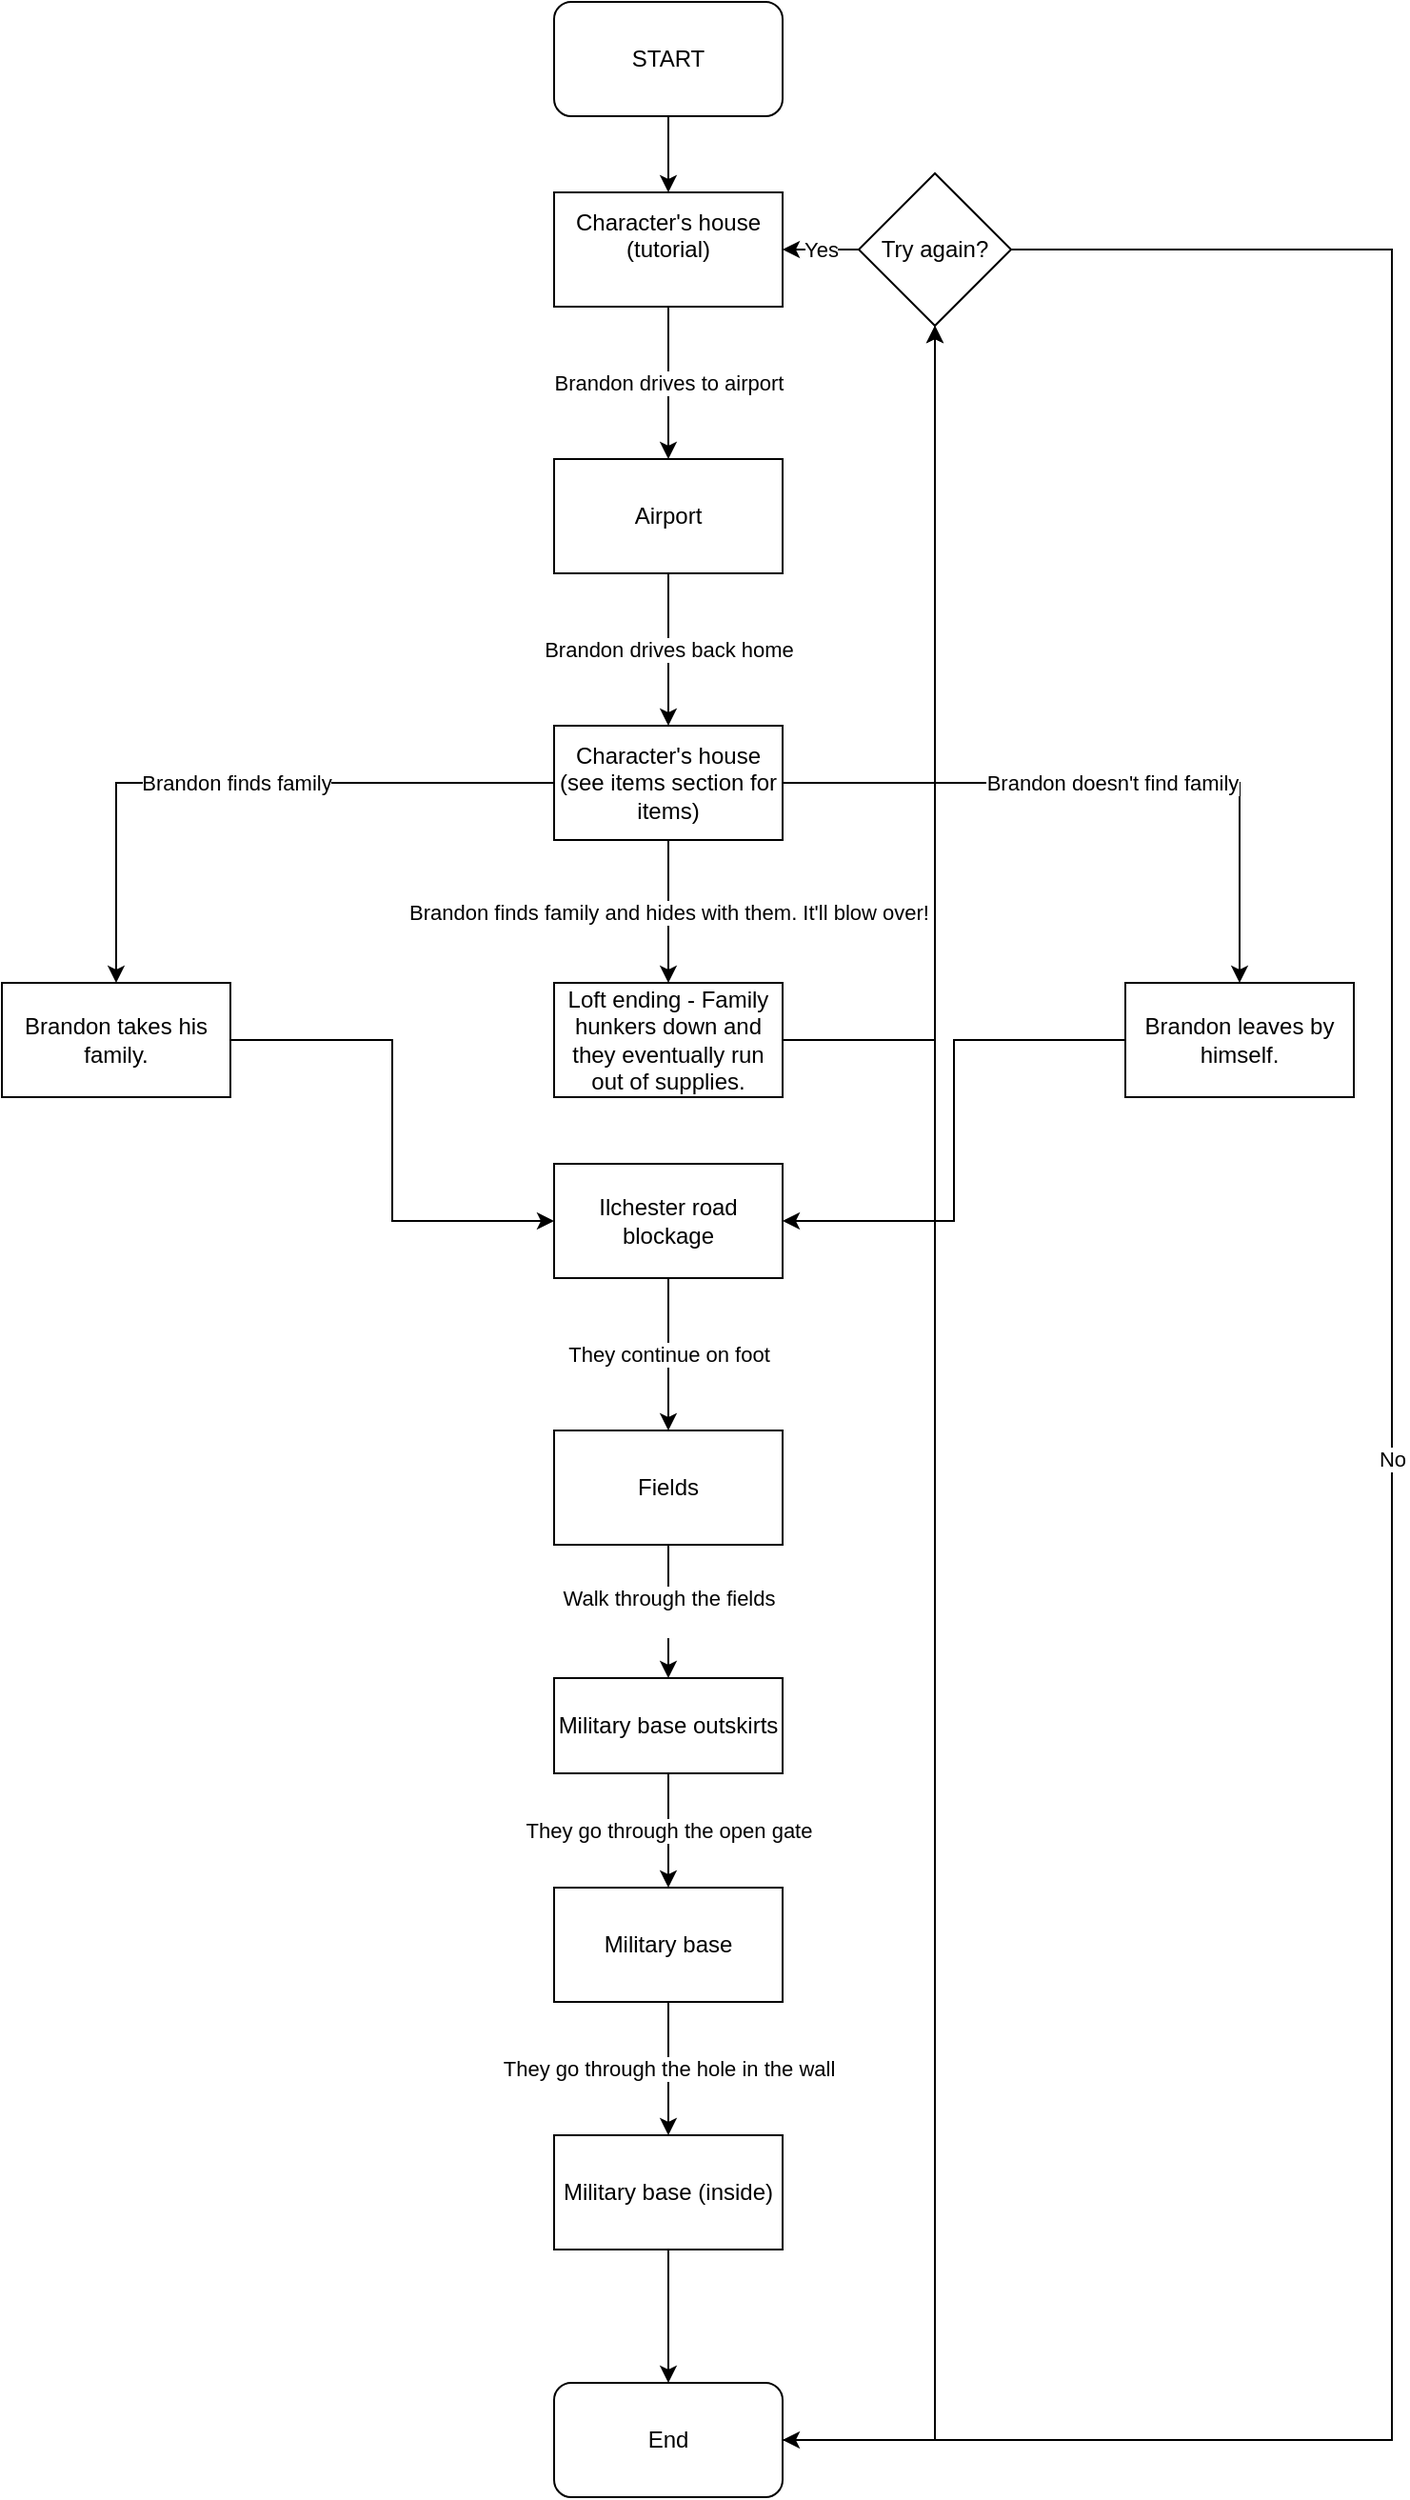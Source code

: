 <mxfile version="24.8.4">
  <diagram id="C5RBs43oDa-KdzZeNtuy" name="Page-1">
    <mxGraphModel grid="1" page="1" gridSize="10" guides="1" tooltips="1" connect="1" arrows="1" fold="1" pageScale="1" pageWidth="827" pageHeight="1310" math="0" shadow="0">
      <root>
        <mxCell id="WIyWlLk6GJQsqaUBKTNV-0" />
        <mxCell id="WIyWlLk6GJQsqaUBKTNV-1" parent="WIyWlLk6GJQsqaUBKTNV-0" />
        <mxCell id="Q-uth9ft7OJXz2bxUMMn-7" value="" style="edgeStyle=orthogonalEdgeStyle;rounded=0;orthogonalLoop=1;jettySize=auto;html=1;" edge="1" parent="WIyWlLk6GJQsqaUBKTNV-1" source="Q-uth9ft7OJXz2bxUMMn-0" target="Q-uth9ft7OJXz2bxUMMn-1">
          <mxGeometry relative="1" as="geometry" />
        </mxCell>
        <mxCell id="Q-uth9ft7OJXz2bxUMMn-0" value="START" style="rounded=1;whiteSpace=wrap;html=1;" vertex="1" parent="WIyWlLk6GJQsqaUBKTNV-1">
          <mxGeometry x="339" width="120" height="60" as="geometry" />
        </mxCell>
        <mxCell id="Q-uth9ft7OJXz2bxUMMn-5" value="Brandon drives to airport" style="edgeStyle=orthogonalEdgeStyle;rounded=0;orthogonalLoop=1;jettySize=auto;html=1;" edge="1" parent="WIyWlLk6GJQsqaUBKTNV-1" source="Q-uth9ft7OJXz2bxUMMn-1" target="Q-uth9ft7OJXz2bxUMMn-2">
          <mxGeometry relative="1" as="geometry" />
        </mxCell>
        <mxCell id="Q-uth9ft7OJXz2bxUMMn-1" value="Character&#39;s house (tutorial)&lt;div&gt;&lt;br&gt;&lt;/div&gt;" style="rounded=0;whiteSpace=wrap;html=1;" vertex="1" parent="WIyWlLk6GJQsqaUBKTNV-1">
          <mxGeometry x="339" y="100" width="120" height="60" as="geometry" />
        </mxCell>
        <mxCell id="Q-uth9ft7OJXz2bxUMMn-6" value="Brandon drives back home" style="edgeStyle=orthogonalEdgeStyle;rounded=0;orthogonalLoop=1;jettySize=auto;html=1;" edge="1" parent="WIyWlLk6GJQsqaUBKTNV-1" source="Q-uth9ft7OJXz2bxUMMn-2" target="Q-uth9ft7OJXz2bxUMMn-3">
          <mxGeometry relative="1" as="geometry" />
        </mxCell>
        <mxCell id="Q-uth9ft7OJXz2bxUMMn-2" value="Airport" style="rounded=0;whiteSpace=wrap;html=1;" vertex="1" parent="WIyWlLk6GJQsqaUBKTNV-1">
          <mxGeometry x="339" y="240" width="120" height="60" as="geometry" />
        </mxCell>
        <mxCell id="Q-uth9ft7OJXz2bxUMMn-10" value="Brandon doesn&#39;t find family" style="edgeStyle=orthogonalEdgeStyle;rounded=0;orthogonalLoop=1;jettySize=auto;html=1;exitX=1;exitY=0.5;exitDx=0;exitDy=0;" edge="1" parent="WIyWlLk6GJQsqaUBKTNV-1" source="Q-uth9ft7OJXz2bxUMMn-3" target="Q-uth9ft7OJXz2bxUMMn-8">
          <mxGeometry relative="1" as="geometry" />
        </mxCell>
        <mxCell id="Q-uth9ft7OJXz2bxUMMn-11" value="Brandon finds family" style="edgeStyle=orthogonalEdgeStyle;rounded=0;orthogonalLoop=1;jettySize=auto;html=1;entryX=0.5;entryY=0;entryDx=0;entryDy=0;exitX=0;exitY=0.5;exitDx=0;exitDy=0;" edge="1" parent="WIyWlLk6GJQsqaUBKTNV-1" source="Q-uth9ft7OJXz2bxUMMn-3" target="Q-uth9ft7OJXz2bxUMMn-9">
          <mxGeometry relative="1" as="geometry" />
        </mxCell>
        <mxCell id="Q-uth9ft7OJXz2bxUMMn-14" value="Brandon finds family and hides with them. It&#39;ll blow over!" style="edgeStyle=orthogonalEdgeStyle;rounded=0;orthogonalLoop=1;jettySize=auto;html=1;" edge="1" parent="WIyWlLk6GJQsqaUBKTNV-1" source="Q-uth9ft7OJXz2bxUMMn-3" target="Q-uth9ft7OJXz2bxUMMn-13">
          <mxGeometry relative="1" as="geometry" />
        </mxCell>
        <mxCell id="Q-uth9ft7OJXz2bxUMMn-3" value="Character&#39;s house (see items section for items)" style="rounded=0;whiteSpace=wrap;html=1;" vertex="1" parent="WIyWlLk6GJQsqaUBKTNV-1">
          <mxGeometry x="339" y="380" width="120" height="60" as="geometry" />
        </mxCell>
        <mxCell id="Q-uth9ft7OJXz2bxUMMn-17" style="edgeStyle=orthogonalEdgeStyle;rounded=0;orthogonalLoop=1;jettySize=auto;html=1;entryX=1;entryY=0.5;entryDx=0;entryDy=0;" edge="1" parent="WIyWlLk6GJQsqaUBKTNV-1" source="Q-uth9ft7OJXz2bxUMMn-8" target="Q-uth9ft7OJXz2bxUMMn-15">
          <mxGeometry relative="1" as="geometry" />
        </mxCell>
        <mxCell id="Q-uth9ft7OJXz2bxUMMn-8" value="Brandon leaves by himself." style="rounded=0;whiteSpace=wrap;html=1;" vertex="1" parent="WIyWlLk6GJQsqaUBKTNV-1">
          <mxGeometry x="639" y="515" width="120" height="60" as="geometry" />
        </mxCell>
        <mxCell id="Q-uth9ft7OJXz2bxUMMn-16" style="edgeStyle=orthogonalEdgeStyle;rounded=0;orthogonalLoop=1;jettySize=auto;html=1;entryX=0;entryY=0.5;entryDx=0;entryDy=0;" edge="1" parent="WIyWlLk6GJQsqaUBKTNV-1" source="Q-uth9ft7OJXz2bxUMMn-9" target="Q-uth9ft7OJXz2bxUMMn-15">
          <mxGeometry relative="1" as="geometry" />
        </mxCell>
        <mxCell id="Q-uth9ft7OJXz2bxUMMn-9" value="Brandon takes his family." style="rounded=0;whiteSpace=wrap;html=1;" vertex="1" parent="WIyWlLk6GJQsqaUBKTNV-1">
          <mxGeometry x="49" y="515" width="120" height="60" as="geometry" />
        </mxCell>
        <mxCell id="Q-uth9ft7OJXz2bxUMMn-24" style="edgeStyle=orthogonalEdgeStyle;rounded=0;orthogonalLoop=1;jettySize=auto;html=1;entryX=0.5;entryY=1;entryDx=0;entryDy=0;" edge="1" parent="WIyWlLk6GJQsqaUBKTNV-1" source="Q-uth9ft7OJXz2bxUMMn-13" target="Q-uth9ft7OJXz2bxUMMn-23">
          <mxGeometry relative="1" as="geometry">
            <Array as="points">
              <mxPoint x="539" y="545" />
            </Array>
          </mxGeometry>
        </mxCell>
        <mxCell id="Q-uth9ft7OJXz2bxUMMn-13" value="Loft ending - Family hunkers down and they eventually run out of supplies." style="rounded=0;whiteSpace=wrap;html=1;" vertex="1" parent="WIyWlLk6GJQsqaUBKTNV-1">
          <mxGeometry x="339" y="515" width="120" height="60" as="geometry" />
        </mxCell>
        <mxCell id="Q-uth9ft7OJXz2bxUMMn-19" value="They continue on foot" style="edgeStyle=orthogonalEdgeStyle;rounded=0;orthogonalLoop=1;jettySize=auto;html=1;" edge="1" parent="WIyWlLk6GJQsqaUBKTNV-1" source="Q-uth9ft7OJXz2bxUMMn-15" target="Q-uth9ft7OJXz2bxUMMn-18">
          <mxGeometry relative="1" as="geometry" />
        </mxCell>
        <mxCell id="Q-uth9ft7OJXz2bxUMMn-15" value="Ilchester road blockage" style="rounded=0;whiteSpace=wrap;html=1;" vertex="1" parent="WIyWlLk6GJQsqaUBKTNV-1">
          <mxGeometry x="339" y="610" width="120" height="60" as="geometry" />
        </mxCell>
        <mxCell id="Q-uth9ft7OJXz2bxUMMn-28" value="Walk through the fields&lt;div&gt;&lt;br&gt;&lt;/div&gt;" style="edgeStyle=orthogonalEdgeStyle;rounded=0;orthogonalLoop=1;jettySize=auto;html=1;" edge="1" parent="WIyWlLk6GJQsqaUBKTNV-1" source="Q-uth9ft7OJXz2bxUMMn-18" target="Q-uth9ft7OJXz2bxUMMn-20">
          <mxGeometry relative="1" as="geometry" />
        </mxCell>
        <mxCell id="Q-uth9ft7OJXz2bxUMMn-18" value="Fields" style="rounded=0;whiteSpace=wrap;html=1;" vertex="1" parent="WIyWlLk6GJQsqaUBKTNV-1">
          <mxGeometry x="339" y="750" width="120" height="60" as="geometry" />
        </mxCell>
        <mxCell id="Q-uth9ft7OJXz2bxUMMn-30" value="They go through the open gate" style="edgeStyle=orthogonalEdgeStyle;rounded=0;orthogonalLoop=1;jettySize=auto;html=1;" edge="1" parent="WIyWlLk6GJQsqaUBKTNV-1" source="Q-uth9ft7OJXz2bxUMMn-20" target="Q-uth9ft7OJXz2bxUMMn-29">
          <mxGeometry relative="1" as="geometry" />
        </mxCell>
        <mxCell id="Q-uth9ft7OJXz2bxUMMn-20" value="Military base outskirts" style="rounded=0;whiteSpace=wrap;html=1;" vertex="1" parent="WIyWlLk6GJQsqaUBKTNV-1">
          <mxGeometry x="339" y="880" width="120" height="50" as="geometry" />
        </mxCell>
        <mxCell id="Q-uth9ft7OJXz2bxUMMn-26" value="Yes" style="edgeStyle=orthogonalEdgeStyle;rounded=0;orthogonalLoop=1;jettySize=auto;html=1;" edge="1" parent="WIyWlLk6GJQsqaUBKTNV-1" source="Q-uth9ft7OJXz2bxUMMn-23" target="Q-uth9ft7OJXz2bxUMMn-1">
          <mxGeometry relative="1" as="geometry" />
        </mxCell>
        <mxCell id="Q-uth9ft7OJXz2bxUMMn-27" value="No" style="edgeStyle=orthogonalEdgeStyle;rounded=0;orthogonalLoop=1;jettySize=auto;html=1;exitX=1;exitY=0.5;exitDx=0;exitDy=0;" edge="1" parent="WIyWlLk6GJQsqaUBKTNV-1" source="Q-uth9ft7OJXz2bxUMMn-23" target="Q-uth9ft7OJXz2bxUMMn-25">
          <mxGeometry relative="1" as="geometry">
            <Array as="points">
              <mxPoint x="779" y="130" />
              <mxPoint x="779" y="1280" />
            </Array>
          </mxGeometry>
        </mxCell>
        <mxCell id="Q-uth9ft7OJXz2bxUMMn-23" value="Try again?" style="rhombus;whiteSpace=wrap;html=1;" vertex="1" parent="WIyWlLk6GJQsqaUBKTNV-1">
          <mxGeometry x="499" y="90" width="80" height="80" as="geometry" />
        </mxCell>
        <mxCell id="Q-uth9ft7OJXz2bxUMMn-33" style="edgeStyle=orthogonalEdgeStyle;rounded=0;orthogonalLoop=1;jettySize=auto;html=1;entryX=0.5;entryY=1;entryDx=0;entryDy=0;" edge="1" parent="WIyWlLk6GJQsqaUBKTNV-1" source="Q-uth9ft7OJXz2bxUMMn-25" target="Q-uth9ft7OJXz2bxUMMn-23">
          <mxGeometry relative="1" as="geometry" />
        </mxCell>
        <mxCell id="Q-uth9ft7OJXz2bxUMMn-25" value="End" style="rounded=1;whiteSpace=wrap;html=1;" vertex="1" parent="WIyWlLk6GJQsqaUBKTNV-1">
          <mxGeometry x="339" y="1250" width="120" height="60" as="geometry" />
        </mxCell>
        <mxCell id="Q-uth9ft7OJXz2bxUMMn-32" value="They go through the hole in the wall" style="edgeStyle=orthogonalEdgeStyle;rounded=0;orthogonalLoop=1;jettySize=auto;html=1;" edge="1" parent="WIyWlLk6GJQsqaUBKTNV-1" source="Q-uth9ft7OJXz2bxUMMn-29" target="Q-uth9ft7OJXz2bxUMMn-31">
          <mxGeometry relative="1" as="geometry" />
        </mxCell>
        <mxCell id="Q-uth9ft7OJXz2bxUMMn-29" value="Military base" style="rounded=0;whiteSpace=wrap;html=1;" vertex="1" parent="WIyWlLk6GJQsqaUBKTNV-1">
          <mxGeometry x="339" y="990" width="120" height="60" as="geometry" />
        </mxCell>
        <mxCell id="Q-uth9ft7OJXz2bxUMMn-34" value="" style="edgeStyle=orthogonalEdgeStyle;rounded=0;orthogonalLoop=1;jettySize=auto;html=1;" edge="1" parent="WIyWlLk6GJQsqaUBKTNV-1" source="Q-uth9ft7OJXz2bxUMMn-31" target="Q-uth9ft7OJXz2bxUMMn-25">
          <mxGeometry relative="1" as="geometry" />
        </mxCell>
        <mxCell id="Q-uth9ft7OJXz2bxUMMn-31" value="Military base (inside)" style="rounded=0;whiteSpace=wrap;html=1;" vertex="1" parent="WIyWlLk6GJQsqaUBKTNV-1">
          <mxGeometry x="339" y="1120" width="120" height="60" as="geometry" />
        </mxCell>
      </root>
    </mxGraphModel>
  </diagram>
</mxfile>
